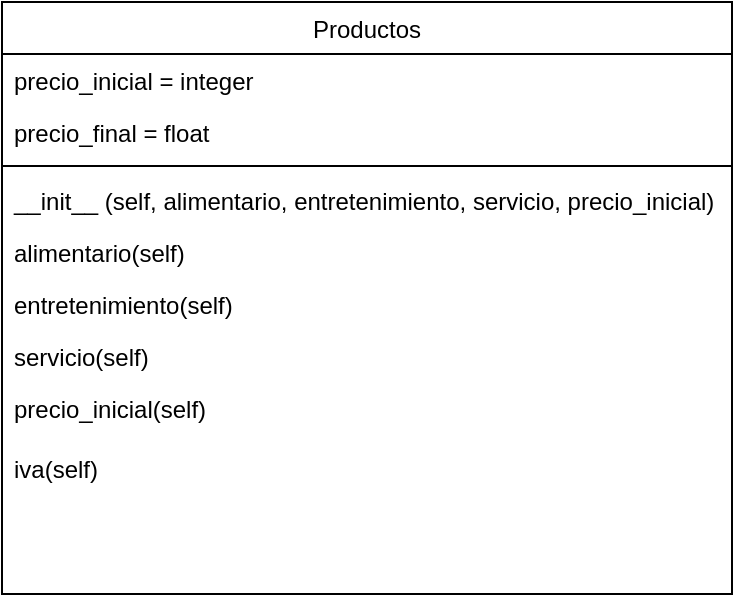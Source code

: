 <mxfile version="17.1.5" type="device"><diagram id="C5RBs43oDa-KdzZeNtuy" name="Page-1"><mxGraphModel dx="732" dy="535" grid="1" gridSize="10" guides="1" tooltips="1" connect="1" arrows="1" fold="1" page="1" pageScale="1" pageWidth="827" pageHeight="1169" math="0" shadow="0"><root><mxCell id="WIyWlLk6GJQsqaUBKTNV-0"/><mxCell id="WIyWlLk6GJQsqaUBKTNV-1" parent="WIyWlLk6GJQsqaUBKTNV-0"/><mxCell id="JULk6Jin8oy10IuCD18X-3" value="Productos" style="swimlane;fontStyle=0;align=center;verticalAlign=top;childLayout=stackLayout;horizontal=1;startSize=26;horizontalStack=0;resizeParent=1;resizeLast=0;collapsible=1;marginBottom=0;rounded=0;shadow=0;strokeWidth=1;" vertex="1" parent="WIyWlLk6GJQsqaUBKTNV-1"><mxGeometry x="115" y="199" width="365" height="296" as="geometry"><mxRectangle x="340" y="380" width="170" height="26" as="alternateBounds"/></mxGeometry></mxCell><mxCell id="JULk6Jin8oy10IuCD18X-4" value="precio_inicial = integer" style="text;align=left;verticalAlign=top;spacingLeft=4;spacingRight=4;overflow=hidden;rotatable=0;points=[[0,0.5],[1,0.5]];portConstraint=eastwest;" vertex="1" parent="JULk6Jin8oy10IuCD18X-3"><mxGeometry y="26" width="365" height="26" as="geometry"/></mxCell><mxCell id="JULk6Jin8oy10IuCD18X-12" value="precio_final = float" style="text;align=left;verticalAlign=top;spacingLeft=4;spacingRight=4;overflow=hidden;rotatable=0;points=[[0,0.5],[1,0.5]];portConstraint=eastwest;" vertex="1" parent="JULk6Jin8oy10IuCD18X-3"><mxGeometry y="52" width="365" height="26" as="geometry"/></mxCell><mxCell id="JULk6Jin8oy10IuCD18X-5" value="" style="line;html=1;strokeWidth=1;align=left;verticalAlign=middle;spacingTop=-1;spacingLeft=3;spacingRight=3;rotatable=0;labelPosition=right;points=[];portConstraint=eastwest;" vertex="1" parent="JULk6Jin8oy10IuCD18X-3"><mxGeometry y="78" width="365" height="8" as="geometry"/></mxCell><mxCell id="JULk6Jin8oy10IuCD18X-6" value="__init__ (self, alimentario, entretenimiento, servicio, precio_inicial)" style="text;align=left;verticalAlign=top;spacingLeft=4;spacingRight=4;overflow=hidden;rotatable=0;points=[[0,0.5],[1,0.5]];portConstraint=eastwest;" vertex="1" parent="JULk6Jin8oy10IuCD18X-3"><mxGeometry y="86" width="365" height="26" as="geometry"/></mxCell><mxCell id="JULk6Jin8oy10IuCD18X-7" value="alimentario(self)" style="text;align=left;verticalAlign=top;spacingLeft=4;spacingRight=4;overflow=hidden;rotatable=0;points=[[0,0.5],[1,0.5]];portConstraint=eastwest;" vertex="1" parent="JULk6Jin8oy10IuCD18X-3"><mxGeometry y="112" width="365" height="26" as="geometry"/></mxCell><mxCell id="JULk6Jin8oy10IuCD18X-8" value="entretenimiento(self)" style="text;align=left;verticalAlign=top;spacingLeft=4;spacingRight=4;overflow=hidden;rotatable=0;points=[[0,0.5],[1,0.5]];portConstraint=eastwest;" vertex="1" parent="JULk6Jin8oy10IuCD18X-3"><mxGeometry y="138" width="365" height="26" as="geometry"/></mxCell><mxCell id="JULk6Jin8oy10IuCD18X-9" value="servicio(self)" style="text;align=left;verticalAlign=top;spacingLeft=4;spacingRight=4;overflow=hidden;rotatable=0;points=[[0,0.5],[1,0.5]];portConstraint=eastwest;" vertex="1" parent="JULk6Jin8oy10IuCD18X-3"><mxGeometry y="164" width="365" height="26" as="geometry"/></mxCell><mxCell id="JULk6Jin8oy10IuCD18X-10" value="precio_inicial(self)" style="text;align=left;verticalAlign=top;spacingLeft=4;spacingRight=4;overflow=hidden;rotatable=0;points=[[0,0.5],[1,0.5]];portConstraint=eastwest;" vertex="1" parent="JULk6Jin8oy10IuCD18X-3"><mxGeometry y="190" width="365" height="30" as="geometry"/></mxCell><mxCell id="JULk6Jin8oy10IuCD18X-11" value="iva(self)" style="text;align=left;verticalAlign=top;spacingLeft=4;spacingRight=4;overflow=hidden;rotatable=0;points=[[0,0.5],[1,0.5]];portConstraint=eastwest;" vertex="1" parent="JULk6Jin8oy10IuCD18X-3"><mxGeometry y="220" width="365" height="26" as="geometry"/></mxCell></root></mxGraphModel></diagram></mxfile>